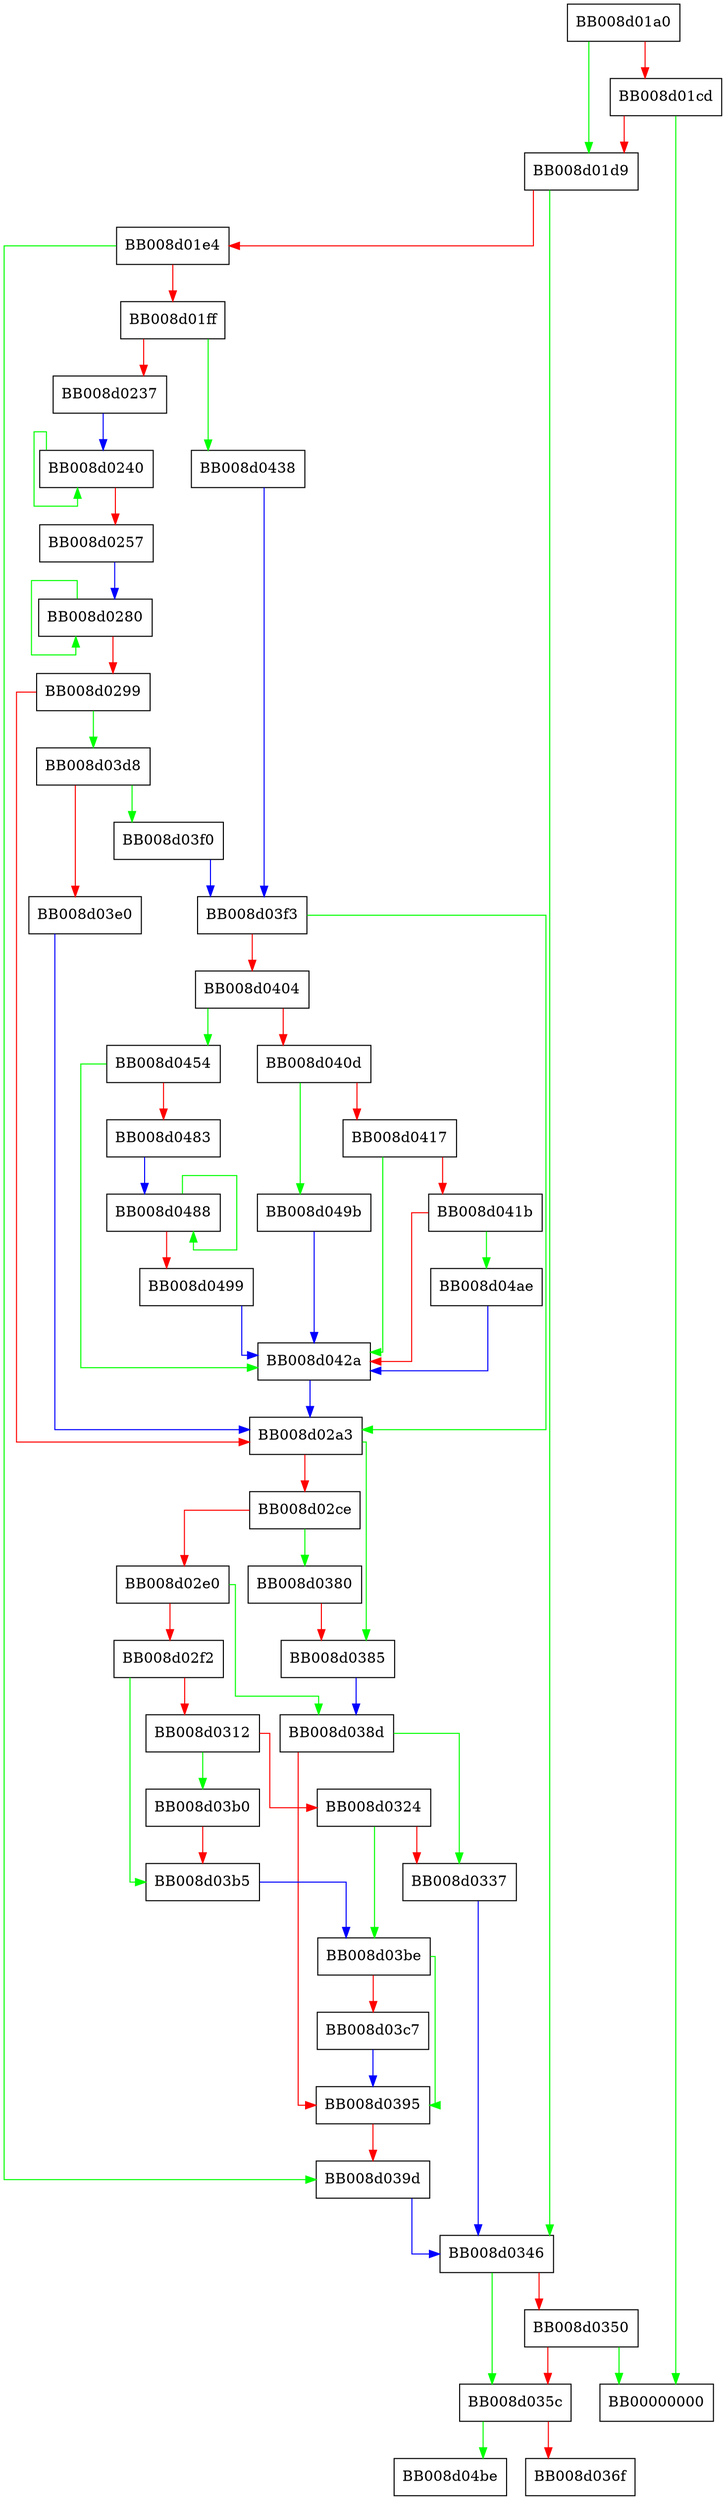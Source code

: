 digraph __wcsmbs_load_conv {
  node [shape="box"];
  graph [splines=ortho];
  BB008d01a0 -> BB008d01d9 [color="green"];
  BB008d01a0 -> BB008d01cd [color="red"];
  BB008d01cd -> BB00000000 [color="green"];
  BB008d01cd -> BB008d01d9 [color="red"];
  BB008d01d9 -> BB008d0346 [color="green"];
  BB008d01d9 -> BB008d01e4 [color="red"];
  BB008d01e4 -> BB008d039d [color="green"];
  BB008d01e4 -> BB008d01ff [color="red"];
  BB008d01ff -> BB008d0438 [color="green"];
  BB008d01ff -> BB008d0237 [color="red"];
  BB008d0237 -> BB008d0240 [color="blue"];
  BB008d0240 -> BB008d0240 [color="green"];
  BB008d0240 -> BB008d0257 [color="red"];
  BB008d0257 -> BB008d0280 [color="blue"];
  BB008d0280 -> BB008d0280 [color="green"];
  BB008d0280 -> BB008d0299 [color="red"];
  BB008d0299 -> BB008d03d8 [color="green"];
  BB008d0299 -> BB008d02a3 [color="red"];
  BB008d02a3 -> BB008d0385 [color="green"];
  BB008d02a3 -> BB008d02ce [color="red"];
  BB008d02ce -> BB008d0380 [color="green"];
  BB008d02ce -> BB008d02e0 [color="red"];
  BB008d02e0 -> BB008d038d [color="green"];
  BB008d02e0 -> BB008d02f2 [color="red"];
  BB008d02f2 -> BB008d03b5 [color="green"];
  BB008d02f2 -> BB008d0312 [color="red"];
  BB008d0312 -> BB008d03b0 [color="green"];
  BB008d0312 -> BB008d0324 [color="red"];
  BB008d0324 -> BB008d03be [color="green"];
  BB008d0324 -> BB008d0337 [color="red"];
  BB008d0337 -> BB008d0346 [color="blue"];
  BB008d0346 -> BB008d035c [color="green"];
  BB008d0346 -> BB008d0350 [color="red"];
  BB008d0350 -> BB00000000 [color="green"];
  BB008d0350 -> BB008d035c [color="red"];
  BB008d035c -> BB008d04be [color="green"];
  BB008d035c -> BB008d036f [color="red"];
  BB008d0380 -> BB008d0385 [color="red"];
  BB008d0385 -> BB008d038d [color="blue"];
  BB008d038d -> BB008d0337 [color="green"];
  BB008d038d -> BB008d0395 [color="red"];
  BB008d0395 -> BB008d039d [color="red"];
  BB008d039d -> BB008d0346 [color="blue"];
  BB008d03b0 -> BB008d03b5 [color="red"];
  BB008d03b5 -> BB008d03be [color="blue"];
  BB008d03be -> BB008d0395 [color="green"];
  BB008d03be -> BB008d03c7 [color="red"];
  BB008d03c7 -> BB008d0395 [color="blue"];
  BB008d03d8 -> BB008d03f0 [color="green"];
  BB008d03d8 -> BB008d03e0 [color="red"];
  BB008d03e0 -> BB008d02a3 [color="blue"];
  BB008d03f0 -> BB008d03f3 [color="blue"];
  BB008d03f3 -> BB008d02a3 [color="green"];
  BB008d03f3 -> BB008d0404 [color="red"];
  BB008d0404 -> BB008d0454 [color="green"];
  BB008d0404 -> BB008d040d [color="red"];
  BB008d040d -> BB008d049b [color="green"];
  BB008d040d -> BB008d0417 [color="red"];
  BB008d0417 -> BB008d042a [color="green"];
  BB008d0417 -> BB008d041b [color="red"];
  BB008d041b -> BB008d04ae [color="green"];
  BB008d041b -> BB008d042a [color="red"];
  BB008d042a -> BB008d02a3 [color="blue"];
  BB008d0438 -> BB008d03f3 [color="blue"];
  BB008d0454 -> BB008d042a [color="green"];
  BB008d0454 -> BB008d0483 [color="red"];
  BB008d0483 -> BB008d0488 [color="blue"];
  BB008d0488 -> BB008d0488 [color="green"];
  BB008d0488 -> BB008d0499 [color="red"];
  BB008d0499 -> BB008d042a [color="blue"];
  BB008d049b -> BB008d042a [color="blue"];
  BB008d04ae -> BB008d042a [color="blue"];
}